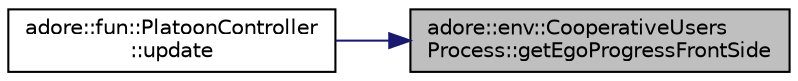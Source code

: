 digraph "adore::env::CooperativeUsersProcess::getEgoProgressFrontSide"
{
 // LATEX_PDF_SIZE
  edge [fontname="Helvetica",fontsize="10",labelfontname="Helvetica",labelfontsize="10"];
  node [fontname="Helvetica",fontsize="10",shape=record];
  rankdir="RL";
  Node1 [label="adore::env::CooperativeUsers\lProcess::getEgoProgressFrontSide",height=0.2,width=0.4,color="black", fillcolor="grey75", style="filled", fontcolor="black",tooltip=" "];
  Node1 -> Node2 [dir="back",color="midnightblue",fontsize="10",style="solid",fontname="Helvetica"];
  Node2 [label="adore::fun::PlatoonController\l::update",height=0.2,width=0.4,color="black", fillcolor="white", style="filled",URL="$classadore_1_1fun_1_1PlatoonController.html#a57a69bf1353314aefa6a571d96502aa0",tooltip=" "];
}
